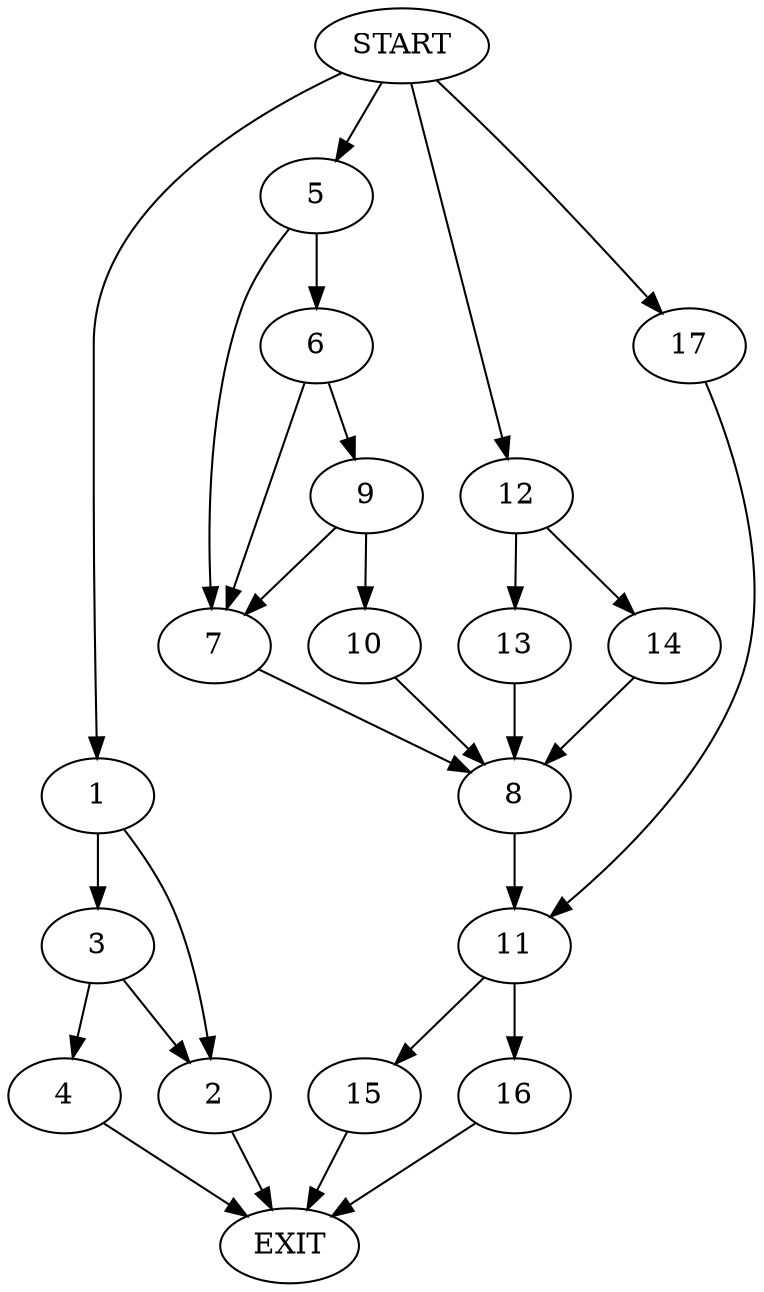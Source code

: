 digraph {
0 [label="START"]
18 [label="EXIT"]
0 -> 1
1 -> 2
1 -> 3
3 -> 2
3 -> 4
2 -> 18
4 -> 18
0 -> 5
5 -> 6
5 -> 7
7 -> 8
6 -> 9
6 -> 7
9 -> 10
9 -> 7
10 -> 8
8 -> 11
0 -> 12
12 -> 13
12 -> 14
14 -> 8
13 -> 8
11 -> 15
11 -> 16
0 -> 17
17 -> 11
16 -> 18
15 -> 18
}

